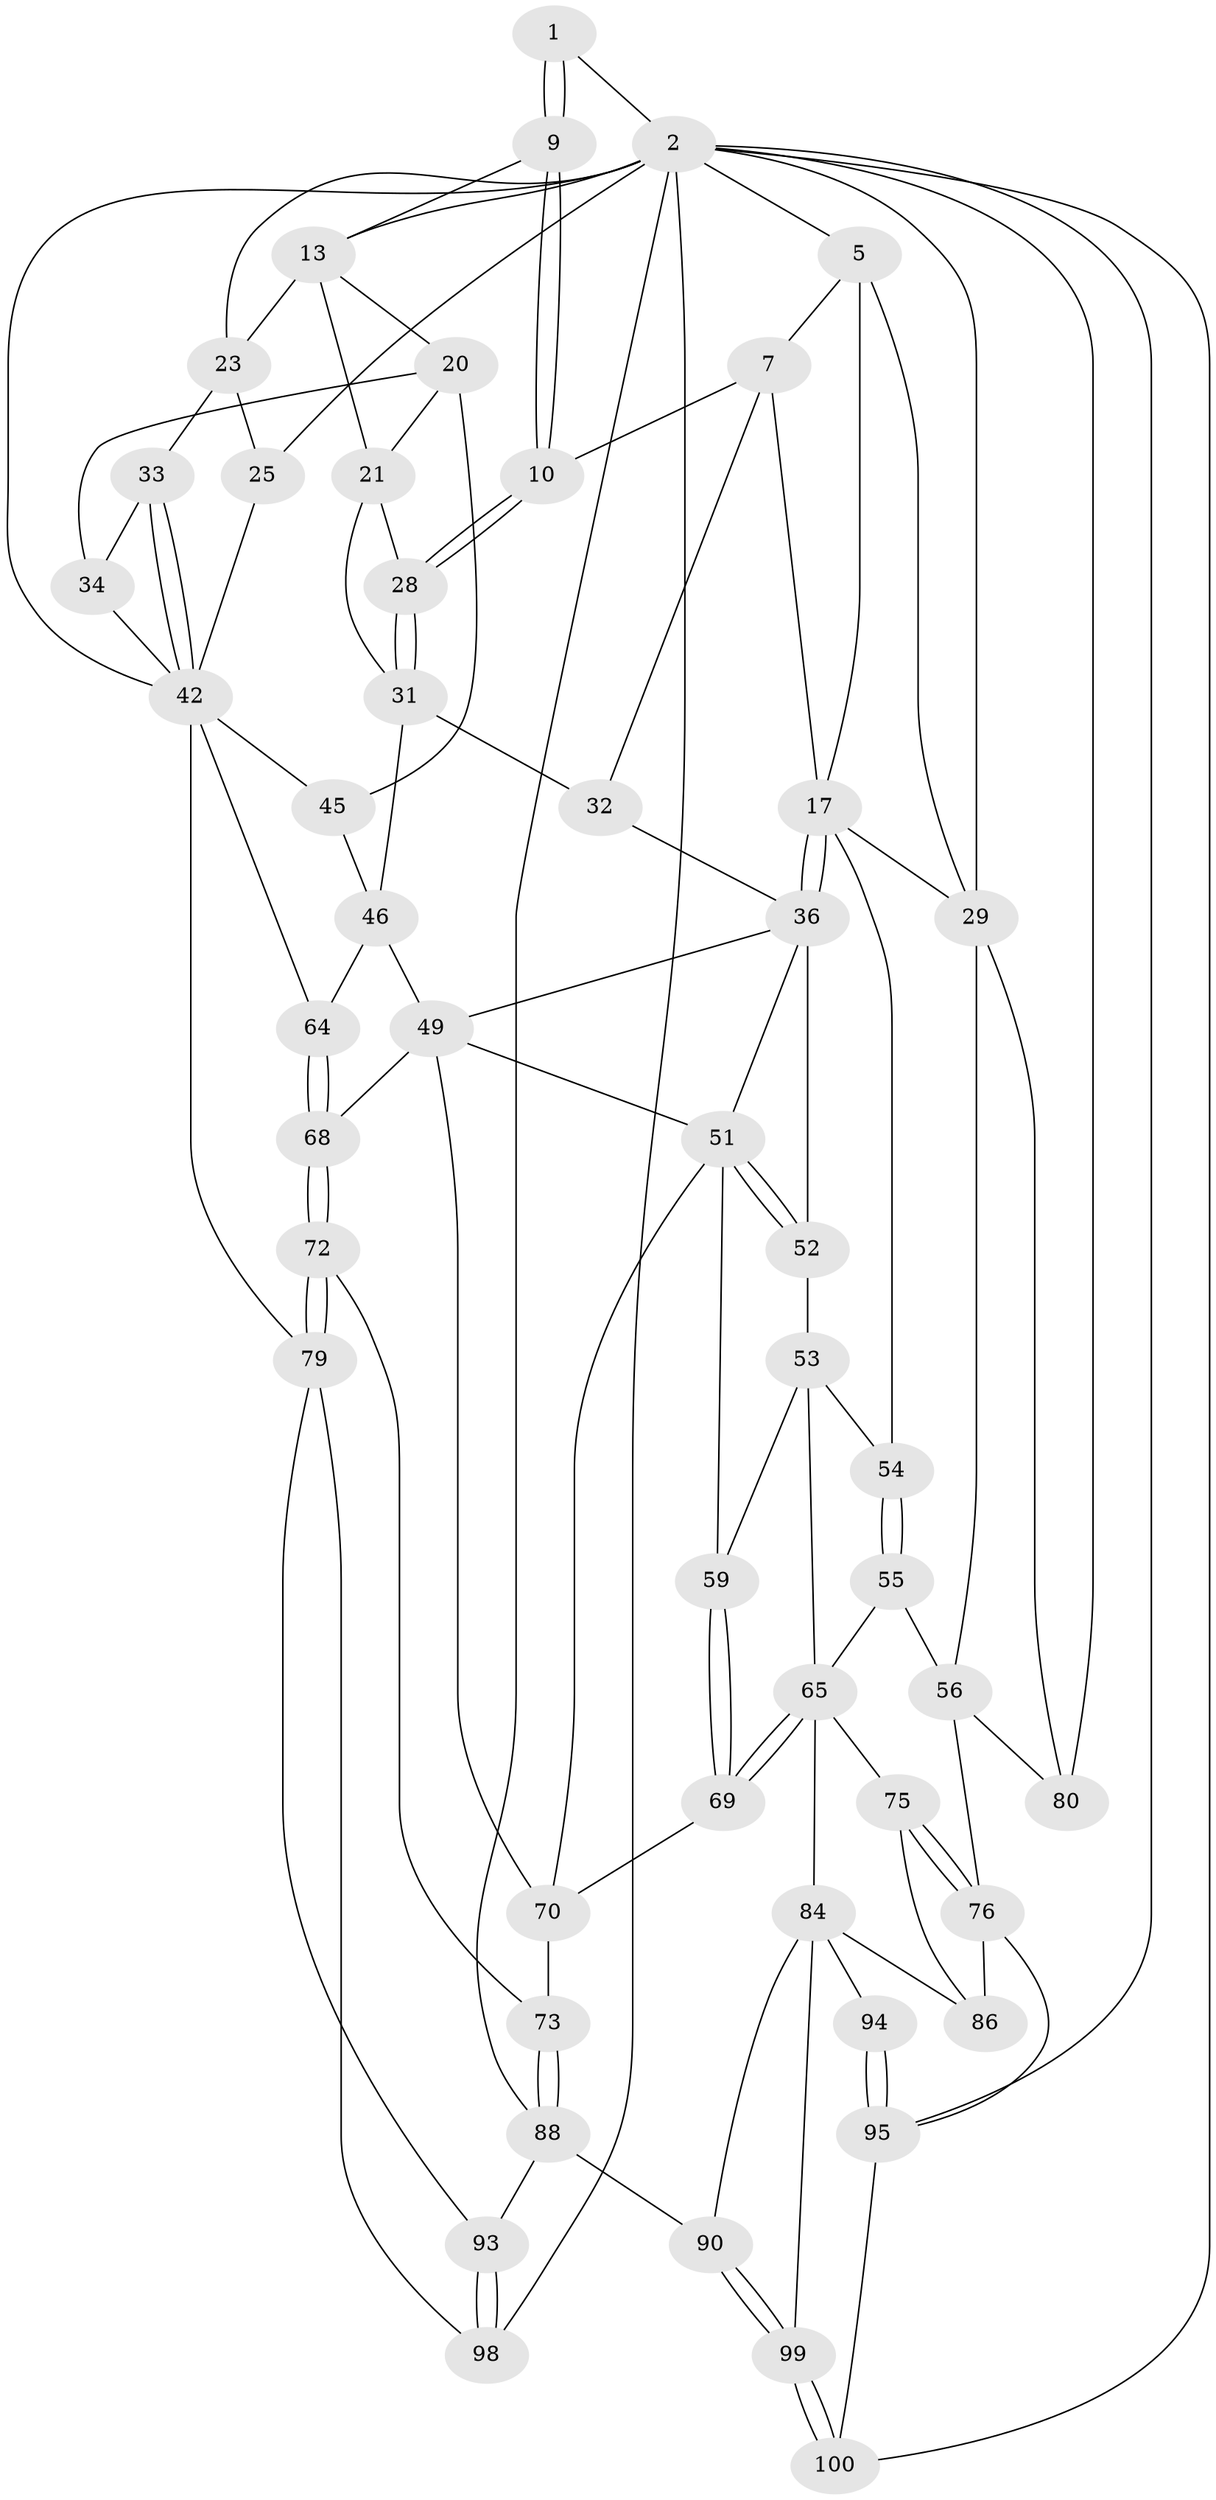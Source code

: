 // original degree distribution, {3: 0.0196078431372549, 4: 0.22549019607843138, 6: 0.20588235294117646, 5: 0.5490196078431373}
// Generated by graph-tools (version 1.1) at 2025/28/03/15/25 16:28:01]
// undirected, 51 vertices, 116 edges
graph export_dot {
graph [start="1"]
  node [color=gray90,style=filled];
  1 [pos="+0.781683329261698+0"];
  2 [pos="+0.7850697755006909+0",super="+12+3"];
  5 [pos="+0+0",super="+6+27"];
  7 [pos="+0.3487609907772158+0",super="+8+15"];
  9 [pos="+0.6569552956070825+0.10069891810158614"];
  10 [pos="+0.6395513494715092+0.12112417054476346",super="+11"];
  13 [pos="+0.7780352229814443+0.06545900954601827",super="+19+14"];
  17 [pos="+0.35348335309952666+0.16137732162404325",super="+18"];
  20 [pos="+0.7738376597119911+0.2406258707887114",super="+35"];
  21 [pos="+0.7630450517223573+0.2408955862396492",super="+22"];
  23 [pos="+0.891691942930879+0.12419512695493261",super="+24"];
  25 [pos="+1+0.0675192648829169"];
  28 [pos="+0.647325521216192+0.14540848796714068"];
  29 [pos="+0.0535889471308085+0.25287116525336256",super="+30"];
  31 [pos="+0.5452362252036054+0.27162489248763816",super="+41"];
  32 [pos="+0.5213723663131737+0.2797106523310501"];
  33 [pos="+0.9289602026161036+0.2807934162849218"];
  34 [pos="+0.8952831778375278+0.28931432615596936"];
  36 [pos="+0.34488413666392953+0.2025786377295657",super="+39+37"];
  42 [pos="+1+0.38347996818220914",super="+43"];
  45 [pos="+0.8406858612637765+0.385353122795415"];
  46 [pos="+0.7041440461571634+0.4035562547728043",super="+48"];
  49 [pos="+0.6598170844324245+0.44714611174952706",super="+61"];
  51 [pos="+0.4588779271703003+0.3621054910196776",super="+58"];
  52 [pos="+0.3233647404111393+0.31077814022176803"];
  53 [pos="+0.3024635754956148+0.4466315865873931",super="+60"];
  54 [pos="+0.138689914045384+0.3962029918842387"];
  55 [pos="+0.1126763611061316+0.44877216706468337"];
  56 [pos="+0.10450559816785558+0.4504121798705047",super="+77"];
  59 [pos="+0.42905207071416074+0.47883445699932214"];
  64 [pos="+0.8481520375515829+0.5078707793006177"];
  65 [pos="+0.2680129608234579+0.5512773180369029",super="+66"];
  68 [pos="+0.7955738782994517+0.5762049669183202"];
  69 [pos="+0.45628725264396514+0.591300396725937",super="+71"];
  70 [pos="+0.5196371382898005+0.6373811744810728",super="+74"];
  72 [pos="+0.782306504645231+0.6483479065679321"];
  73 [pos="+0.7145096326652548+0.6772860755498058"];
  75 [pos="+0.19977519560061024+0.6125212282240329"];
  76 [pos="+0.10548573669695381+0.7426837745813145",super="+87"];
  79 [pos="+0.9399363351764936+0.7330012411479978",super="+92"];
  80 [pos="+0+0.9090906757157916"];
  84 [pos="+0.4629870861744708+0.6916472366120673",super="+85+91"];
  86 [pos="+0.3212970337516371+0.685784480457464"];
  88 [pos="+0.6823362523500307+0.817422319878427",super="+89"];
  90 [pos="+0.5252991518916601+0.8003218012298972"];
  93 [pos="+0.740977125055068+0.8359791056169275"];
  94 [pos="+0.3170128676048834+0.8080211771055997"];
  95 [pos="+0.23642698276618943+0.8327710606503809",super="+101"];
  98 [pos="+0.8860980192105604+1"];
  99 [pos="+0.3891714242712627+0.9475988417974807"];
  100 [pos="+0.33866551093053665+1"];
  1 -- 2;
  1 -- 9;
  1 -- 9;
  2 -- 13;
  2 -- 23;
  2 -- 98;
  2 -- 100;
  2 -- 5;
  2 -- 80;
  2 -- 88;
  2 -- 25;
  2 -- 95;
  2 -- 29;
  2 -- 42;
  5 -- 7;
  5 -- 29;
  5 -- 17 [weight=2];
  7 -- 32;
  7 -- 17;
  7 -- 10 [weight=2];
  9 -- 10;
  9 -- 10;
  9 -- 13;
  10 -- 28;
  10 -- 28;
  13 -- 20;
  13 -- 23;
  13 -- 21;
  17 -- 36 [weight=2];
  17 -- 36;
  17 -- 54;
  17 -- 29;
  20 -- 21;
  20 -- 34;
  20 -- 45;
  21 -- 31;
  21 -- 28;
  23 -- 25;
  23 -- 33;
  25 -- 42;
  28 -- 31;
  28 -- 31;
  29 -- 56;
  29 -- 80;
  31 -- 32;
  31 -- 46;
  32 -- 36;
  33 -- 34;
  33 -- 42;
  33 -- 42;
  34 -- 42;
  36 -- 49;
  36 -- 51;
  36 -- 52;
  42 -- 64;
  42 -- 45;
  42 -- 79;
  45 -- 46;
  46 -- 64;
  46 -- 49;
  49 -- 51;
  49 -- 68;
  49 -- 70;
  51 -- 52;
  51 -- 52;
  51 -- 59;
  51 -- 70;
  52 -- 53;
  53 -- 54;
  53 -- 65;
  53 -- 59;
  54 -- 55;
  54 -- 55;
  55 -- 56;
  55 -- 65;
  56 -- 80;
  56 -- 76;
  59 -- 69;
  59 -- 69;
  64 -- 68;
  64 -- 68;
  65 -- 69 [weight=2];
  65 -- 69;
  65 -- 84;
  65 -- 75;
  68 -- 72;
  68 -- 72;
  69 -- 70;
  70 -- 73;
  72 -- 73;
  72 -- 79;
  72 -- 79;
  73 -- 88;
  73 -- 88;
  75 -- 76;
  75 -- 76;
  75 -- 86;
  76 -- 86;
  76 -- 95;
  79 -- 98;
  79 -- 93;
  84 -- 86;
  84 -- 94 [weight=2];
  84 -- 90;
  84 -- 99;
  88 -- 93;
  88 -- 90;
  90 -- 99;
  90 -- 99;
  93 -- 98;
  93 -- 98;
  94 -- 95;
  94 -- 95;
  95 -- 100;
  99 -- 100;
  99 -- 100;
}
